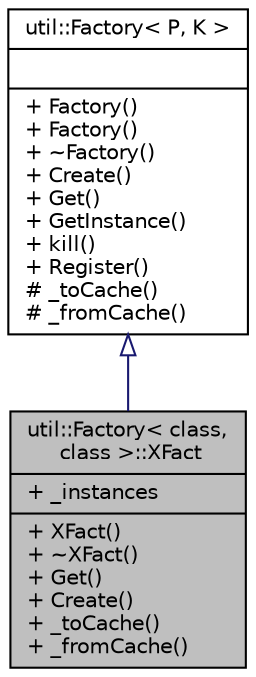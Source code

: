 digraph "util::Factory&lt; class, class &gt;::XFact"
{
  bgcolor="transparent";
  edge [fontname="Helvetica",fontsize="10",labelfontname="Helvetica",labelfontsize="10"];
  node [fontname="Helvetica",fontsize="10",shape=record];
  Node1 [label="{util::Factory\< class,\l class \>::XFact\n|+ _instances\l|+ XFact()\l+ ~XFact()\l+ Get()\l+ Create()\l+ _toCache()\l+ _fromCache()\l}",height=0.2,width=0.4,color="black", fillcolor="grey75", style="filled" fontcolor="black"];
  Node2 -> Node1 [dir="back",color="midnightblue",fontsize="10",style="solid",arrowtail="onormal",fontname="Helvetica"];
  Node2 [label="{util::Factory\< P, K \>\n||+ Factory()\l+ Factory()\l+ ~Factory()\l+ Create()\l+ Get()\l+ GetInstance()\l+ kill()\l+ Register()\l# _toCache()\l# _fromCache()\l}",height=0.2,width=0.4,color="black",URL="$classutil_1_1Factory.html"];
}
